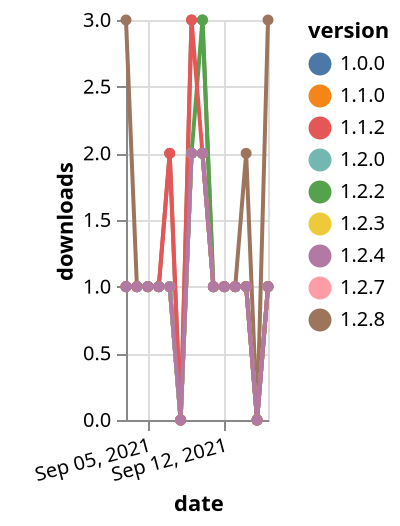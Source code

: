 {"$schema": "https://vega.github.io/schema/vega-lite/v5.json", "description": "A simple bar chart with embedded data.", "data": {"values": [{"date": "2021-09-03", "total": 116, "delta": 3, "version": "1.2.8"}, {"date": "2021-09-04", "total": 117, "delta": 1, "version": "1.2.8"}, {"date": "2021-09-05", "total": 118, "delta": 1, "version": "1.2.8"}, {"date": "2021-09-06", "total": 119, "delta": 1, "version": "1.2.8"}, {"date": "2021-09-07", "total": 121, "delta": 2, "version": "1.2.8"}, {"date": "2021-09-08", "total": 121, "delta": 0, "version": "1.2.8"}, {"date": "2021-09-09", "total": 124, "delta": 3, "version": "1.2.8"}, {"date": "2021-09-10", "total": 127, "delta": 3, "version": "1.2.8"}, {"date": "2021-09-11", "total": 128, "delta": 1, "version": "1.2.8"}, {"date": "2021-09-12", "total": 129, "delta": 1, "version": "1.2.8"}, {"date": "2021-09-13", "total": 130, "delta": 1, "version": "1.2.8"}, {"date": "2021-09-14", "total": 132, "delta": 2, "version": "1.2.8"}, {"date": "2021-09-15", "total": 132, "delta": 0, "version": "1.2.8"}, {"date": "2021-09-16", "total": 135, "delta": 3, "version": "1.2.8"}, {"date": "2021-09-03", "total": 172, "delta": 1, "version": "1.1.0"}, {"date": "2021-09-04", "total": 173, "delta": 1, "version": "1.1.0"}, {"date": "2021-09-05", "total": 174, "delta": 1, "version": "1.1.0"}, {"date": "2021-09-06", "total": 175, "delta": 1, "version": "1.1.0"}, {"date": "2021-09-07", "total": 176, "delta": 1, "version": "1.1.0"}, {"date": "2021-09-08", "total": 176, "delta": 0, "version": "1.1.0"}, {"date": "2021-09-09", "total": 178, "delta": 2, "version": "1.1.0"}, {"date": "2021-09-10", "total": 180, "delta": 2, "version": "1.1.0"}, {"date": "2021-09-11", "total": 181, "delta": 1, "version": "1.1.0"}, {"date": "2021-09-12", "total": 182, "delta": 1, "version": "1.1.0"}, {"date": "2021-09-13", "total": 183, "delta": 1, "version": "1.1.0"}, {"date": "2021-09-14", "total": 184, "delta": 1, "version": "1.1.0"}, {"date": "2021-09-15", "total": 184, "delta": 0, "version": "1.1.0"}, {"date": "2021-09-16", "total": 185, "delta": 1, "version": "1.1.0"}, {"date": "2021-09-03", "total": 171, "delta": 1, "version": "1.0.0"}, {"date": "2021-09-04", "total": 172, "delta": 1, "version": "1.0.0"}, {"date": "2021-09-05", "total": 173, "delta": 1, "version": "1.0.0"}, {"date": "2021-09-06", "total": 174, "delta": 1, "version": "1.0.0"}, {"date": "2021-09-07", "total": 175, "delta": 1, "version": "1.0.0"}, {"date": "2021-09-08", "total": 175, "delta": 0, "version": "1.0.0"}, {"date": "2021-09-09", "total": 177, "delta": 2, "version": "1.0.0"}, {"date": "2021-09-10", "total": 179, "delta": 2, "version": "1.0.0"}, {"date": "2021-09-11", "total": 180, "delta": 1, "version": "1.0.0"}, {"date": "2021-09-12", "total": 181, "delta": 1, "version": "1.0.0"}, {"date": "2021-09-13", "total": 182, "delta": 1, "version": "1.0.0"}, {"date": "2021-09-14", "total": 183, "delta": 1, "version": "1.0.0"}, {"date": "2021-09-15", "total": 183, "delta": 0, "version": "1.0.0"}, {"date": "2021-09-16", "total": 184, "delta": 1, "version": "1.0.0"}, {"date": "2021-09-03", "total": 166, "delta": 1, "version": "1.2.7"}, {"date": "2021-09-04", "total": 167, "delta": 1, "version": "1.2.7"}, {"date": "2021-09-05", "total": 168, "delta": 1, "version": "1.2.7"}, {"date": "2021-09-06", "total": 169, "delta": 1, "version": "1.2.7"}, {"date": "2021-09-07", "total": 170, "delta": 1, "version": "1.2.7"}, {"date": "2021-09-08", "total": 170, "delta": 0, "version": "1.2.7"}, {"date": "2021-09-09", "total": 172, "delta": 2, "version": "1.2.7"}, {"date": "2021-09-10", "total": 174, "delta": 2, "version": "1.2.7"}, {"date": "2021-09-11", "total": 175, "delta": 1, "version": "1.2.7"}, {"date": "2021-09-12", "total": 176, "delta": 1, "version": "1.2.7"}, {"date": "2021-09-13", "total": 177, "delta": 1, "version": "1.2.7"}, {"date": "2021-09-14", "total": 178, "delta": 1, "version": "1.2.7"}, {"date": "2021-09-15", "total": 178, "delta": 0, "version": "1.2.7"}, {"date": "2021-09-16", "total": 179, "delta": 1, "version": "1.2.7"}, {"date": "2021-09-03", "total": 205, "delta": 1, "version": "1.2.2"}, {"date": "2021-09-04", "total": 206, "delta": 1, "version": "1.2.2"}, {"date": "2021-09-05", "total": 207, "delta": 1, "version": "1.2.2"}, {"date": "2021-09-06", "total": 208, "delta": 1, "version": "1.2.2"}, {"date": "2021-09-07", "total": 209, "delta": 1, "version": "1.2.2"}, {"date": "2021-09-08", "total": 209, "delta": 0, "version": "1.2.2"}, {"date": "2021-09-09", "total": 211, "delta": 2, "version": "1.2.2"}, {"date": "2021-09-10", "total": 214, "delta": 3, "version": "1.2.2"}, {"date": "2021-09-11", "total": 215, "delta": 1, "version": "1.2.2"}, {"date": "2021-09-12", "total": 216, "delta": 1, "version": "1.2.2"}, {"date": "2021-09-13", "total": 217, "delta": 1, "version": "1.2.2"}, {"date": "2021-09-14", "total": 218, "delta": 1, "version": "1.2.2"}, {"date": "2021-09-15", "total": 218, "delta": 0, "version": "1.2.2"}, {"date": "2021-09-16", "total": 219, "delta": 1, "version": "1.2.2"}, {"date": "2021-09-03", "total": 161, "delta": 1, "version": "1.2.3"}, {"date": "2021-09-04", "total": 162, "delta": 1, "version": "1.2.3"}, {"date": "2021-09-05", "total": 163, "delta": 1, "version": "1.2.3"}, {"date": "2021-09-06", "total": 164, "delta": 1, "version": "1.2.3"}, {"date": "2021-09-07", "total": 165, "delta": 1, "version": "1.2.3"}, {"date": "2021-09-08", "total": 165, "delta": 0, "version": "1.2.3"}, {"date": "2021-09-09", "total": 167, "delta": 2, "version": "1.2.3"}, {"date": "2021-09-10", "total": 169, "delta": 2, "version": "1.2.3"}, {"date": "2021-09-11", "total": 170, "delta": 1, "version": "1.2.3"}, {"date": "2021-09-12", "total": 171, "delta": 1, "version": "1.2.3"}, {"date": "2021-09-13", "total": 172, "delta": 1, "version": "1.2.3"}, {"date": "2021-09-14", "total": 173, "delta": 1, "version": "1.2.3"}, {"date": "2021-09-15", "total": 173, "delta": 0, "version": "1.2.3"}, {"date": "2021-09-16", "total": 174, "delta": 1, "version": "1.2.3"}, {"date": "2021-09-03", "total": 163, "delta": 1, "version": "1.2.0"}, {"date": "2021-09-04", "total": 164, "delta": 1, "version": "1.2.0"}, {"date": "2021-09-05", "total": 165, "delta": 1, "version": "1.2.0"}, {"date": "2021-09-06", "total": 166, "delta": 1, "version": "1.2.0"}, {"date": "2021-09-07", "total": 167, "delta": 1, "version": "1.2.0"}, {"date": "2021-09-08", "total": 167, "delta": 0, "version": "1.2.0"}, {"date": "2021-09-09", "total": 169, "delta": 2, "version": "1.2.0"}, {"date": "2021-09-10", "total": 171, "delta": 2, "version": "1.2.0"}, {"date": "2021-09-11", "total": 172, "delta": 1, "version": "1.2.0"}, {"date": "2021-09-12", "total": 173, "delta": 1, "version": "1.2.0"}, {"date": "2021-09-13", "total": 174, "delta": 1, "version": "1.2.0"}, {"date": "2021-09-14", "total": 175, "delta": 1, "version": "1.2.0"}, {"date": "2021-09-15", "total": 175, "delta": 0, "version": "1.2.0"}, {"date": "2021-09-16", "total": 176, "delta": 1, "version": "1.2.0"}, {"date": "2021-09-03", "total": 220, "delta": 1, "version": "1.1.2"}, {"date": "2021-09-04", "total": 221, "delta": 1, "version": "1.1.2"}, {"date": "2021-09-05", "total": 222, "delta": 1, "version": "1.1.2"}, {"date": "2021-09-06", "total": 223, "delta": 1, "version": "1.1.2"}, {"date": "2021-09-07", "total": 225, "delta": 2, "version": "1.1.2"}, {"date": "2021-09-08", "total": 225, "delta": 0, "version": "1.1.2"}, {"date": "2021-09-09", "total": 228, "delta": 3, "version": "1.1.2"}, {"date": "2021-09-10", "total": 230, "delta": 2, "version": "1.1.2"}, {"date": "2021-09-11", "total": 231, "delta": 1, "version": "1.1.2"}, {"date": "2021-09-12", "total": 232, "delta": 1, "version": "1.1.2"}, {"date": "2021-09-13", "total": 233, "delta": 1, "version": "1.1.2"}, {"date": "2021-09-14", "total": 234, "delta": 1, "version": "1.1.2"}, {"date": "2021-09-15", "total": 234, "delta": 0, "version": "1.1.2"}, {"date": "2021-09-16", "total": 235, "delta": 1, "version": "1.1.2"}, {"date": "2021-09-03", "total": 217, "delta": 1, "version": "1.2.4"}, {"date": "2021-09-04", "total": 218, "delta": 1, "version": "1.2.4"}, {"date": "2021-09-05", "total": 219, "delta": 1, "version": "1.2.4"}, {"date": "2021-09-06", "total": 220, "delta": 1, "version": "1.2.4"}, {"date": "2021-09-07", "total": 221, "delta": 1, "version": "1.2.4"}, {"date": "2021-09-08", "total": 221, "delta": 0, "version": "1.2.4"}, {"date": "2021-09-09", "total": 223, "delta": 2, "version": "1.2.4"}, {"date": "2021-09-10", "total": 225, "delta": 2, "version": "1.2.4"}, {"date": "2021-09-11", "total": 226, "delta": 1, "version": "1.2.4"}, {"date": "2021-09-12", "total": 227, "delta": 1, "version": "1.2.4"}, {"date": "2021-09-13", "total": 228, "delta": 1, "version": "1.2.4"}, {"date": "2021-09-14", "total": 229, "delta": 1, "version": "1.2.4"}, {"date": "2021-09-15", "total": 229, "delta": 0, "version": "1.2.4"}, {"date": "2021-09-16", "total": 230, "delta": 1, "version": "1.2.4"}]}, "width": "container", "mark": {"type": "line", "point": {"filled": true}}, "encoding": {"x": {"field": "date", "type": "temporal", "timeUnit": "yearmonthdate", "title": "date", "axis": {"labelAngle": -15}}, "y": {"field": "delta", "type": "quantitative", "title": "downloads"}, "color": {"field": "version", "type": "nominal"}, "tooltip": {"field": "delta"}}}